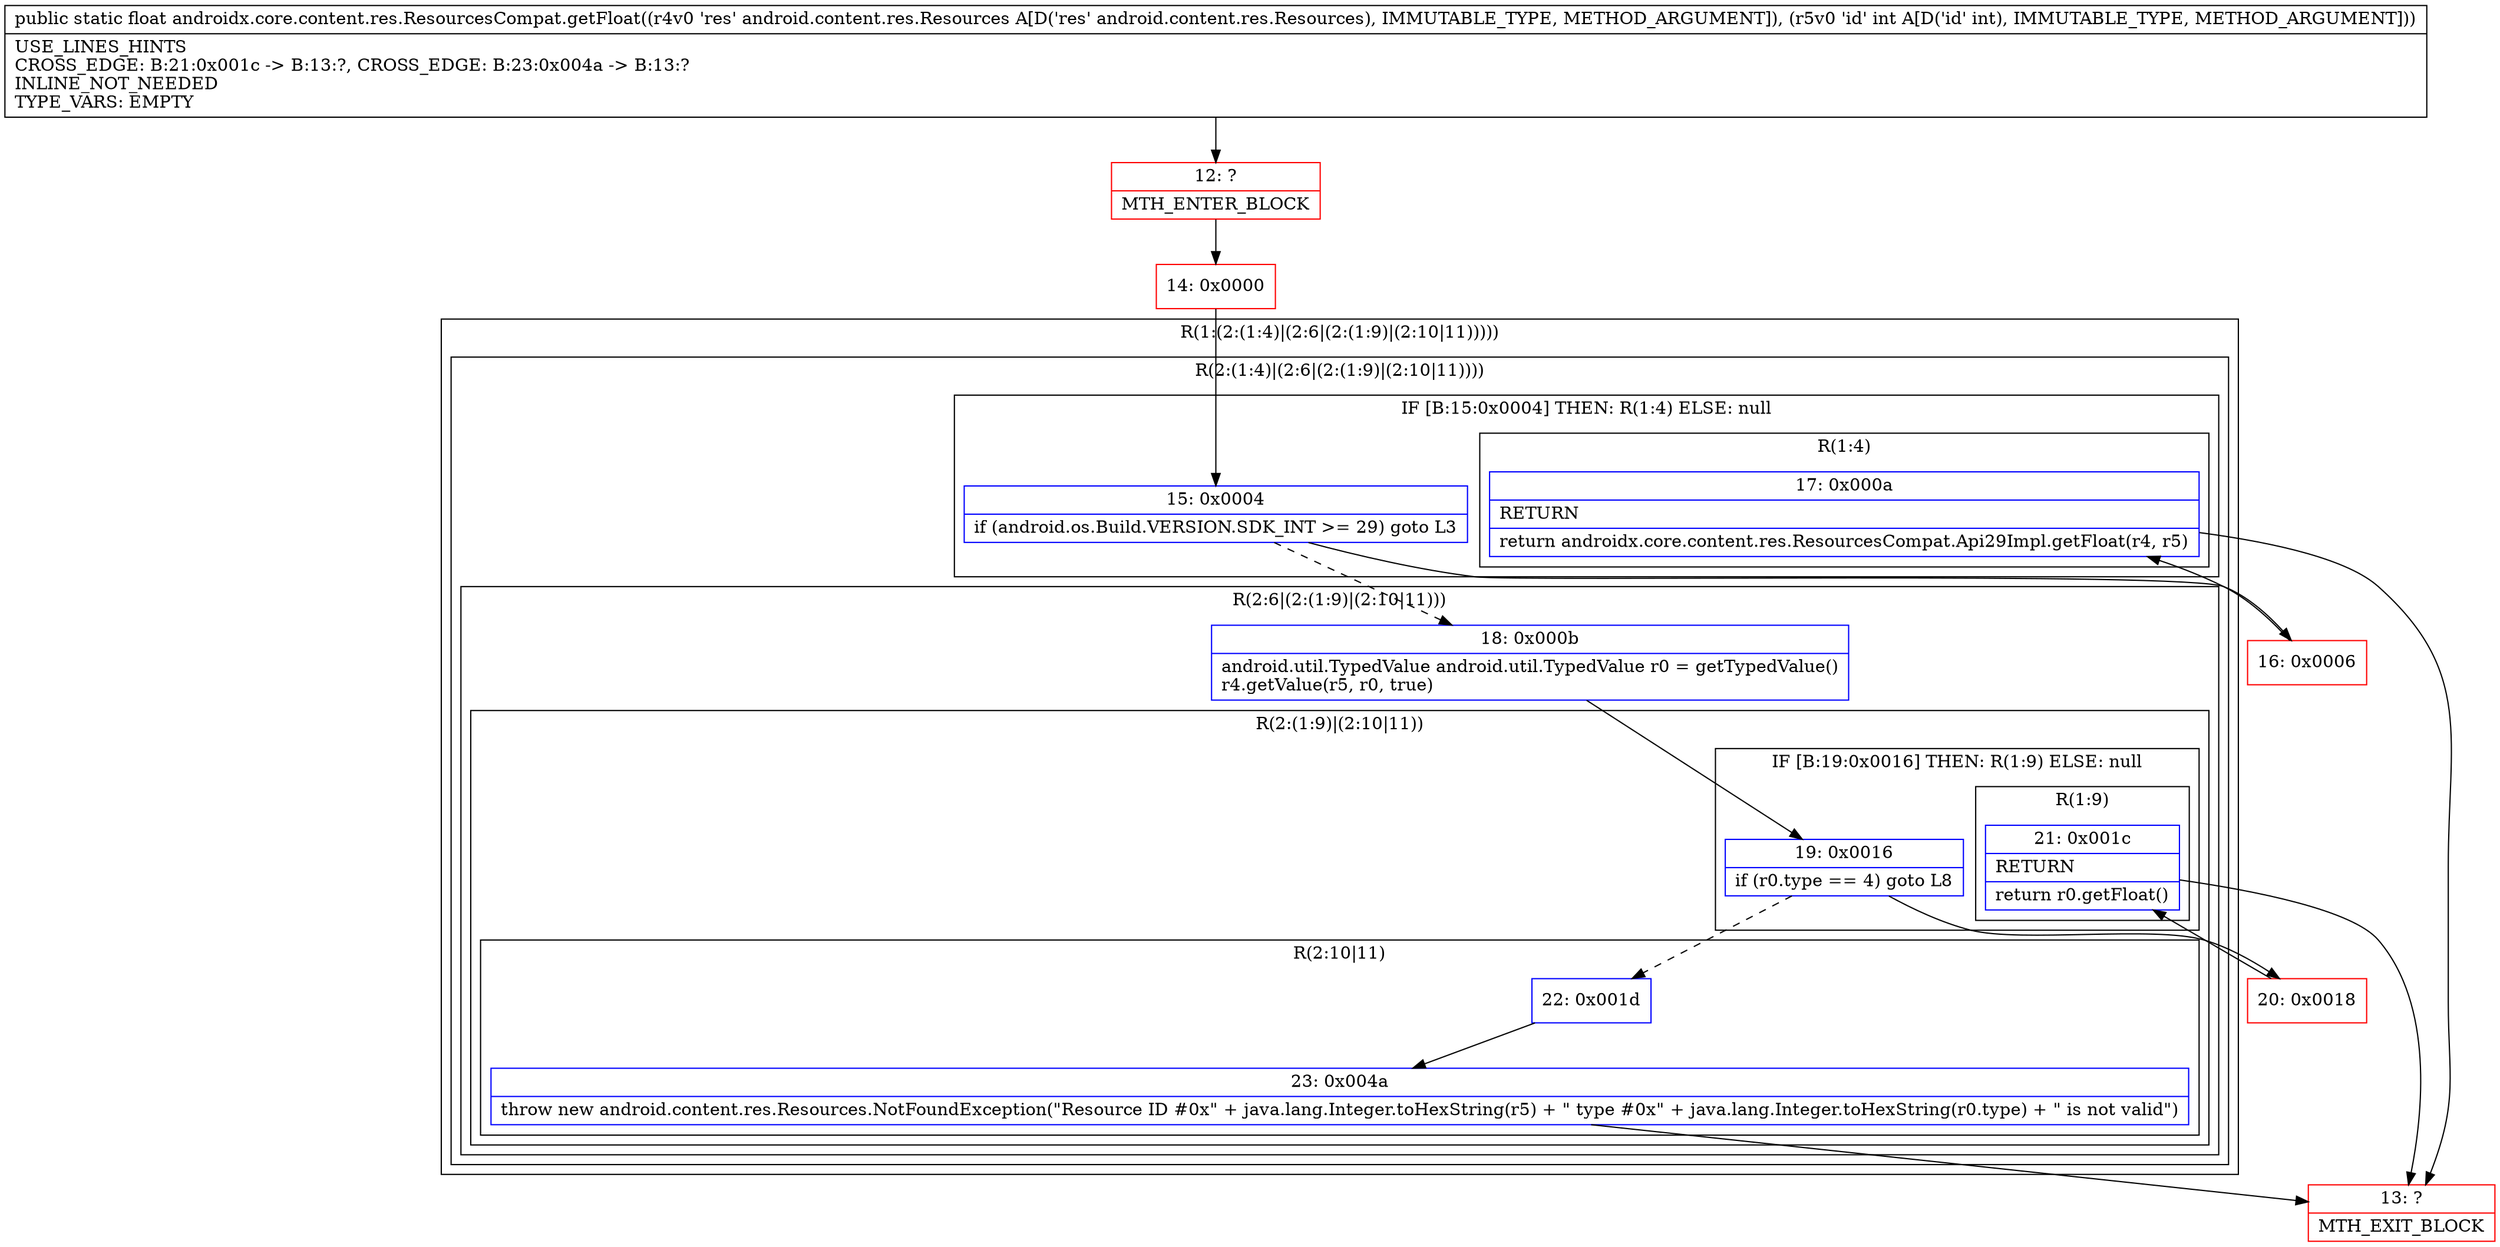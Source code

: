 digraph "CFG forandroidx.core.content.res.ResourcesCompat.getFloat(Landroid\/content\/res\/Resources;I)F" {
subgraph cluster_Region_1628105774 {
label = "R(1:(2:(1:4)|(2:6|(2:(1:9)|(2:10|11)))))";
node [shape=record,color=blue];
subgraph cluster_Region_166897211 {
label = "R(2:(1:4)|(2:6|(2:(1:9)|(2:10|11))))";
node [shape=record,color=blue];
subgraph cluster_IfRegion_661731216 {
label = "IF [B:15:0x0004] THEN: R(1:4) ELSE: null";
node [shape=record,color=blue];
Node_15 [shape=record,label="{15\:\ 0x0004|if (android.os.Build.VERSION.SDK_INT \>= 29) goto L3\l}"];
subgraph cluster_Region_497375974 {
label = "R(1:4)";
node [shape=record,color=blue];
Node_17 [shape=record,label="{17\:\ 0x000a|RETURN\l|return androidx.core.content.res.ResourcesCompat.Api29Impl.getFloat(r4, r5)\l}"];
}
}
subgraph cluster_Region_1727305882 {
label = "R(2:6|(2:(1:9)|(2:10|11)))";
node [shape=record,color=blue];
Node_18 [shape=record,label="{18\:\ 0x000b|android.util.TypedValue android.util.TypedValue r0 = getTypedValue()\lr4.getValue(r5, r0, true)\l}"];
subgraph cluster_Region_729329376 {
label = "R(2:(1:9)|(2:10|11))";
node [shape=record,color=blue];
subgraph cluster_IfRegion_112276759 {
label = "IF [B:19:0x0016] THEN: R(1:9) ELSE: null";
node [shape=record,color=blue];
Node_19 [shape=record,label="{19\:\ 0x0016|if (r0.type == 4) goto L8\l}"];
subgraph cluster_Region_1028125359 {
label = "R(1:9)";
node [shape=record,color=blue];
Node_21 [shape=record,label="{21\:\ 0x001c|RETURN\l|return r0.getFloat()\l}"];
}
}
subgraph cluster_Region_418696845 {
label = "R(2:10|11)";
node [shape=record,color=blue];
Node_22 [shape=record,label="{22\:\ 0x001d}"];
Node_23 [shape=record,label="{23\:\ 0x004a|throw new android.content.res.Resources.NotFoundException(\"Resource ID #0x\" + java.lang.Integer.toHexString(r5) + \" type #0x\" + java.lang.Integer.toHexString(r0.type) + \" is not valid\")\l}"];
}
}
}
}
}
Node_12 [shape=record,color=red,label="{12\:\ ?|MTH_ENTER_BLOCK\l}"];
Node_14 [shape=record,color=red,label="{14\:\ 0x0000}"];
Node_16 [shape=record,color=red,label="{16\:\ 0x0006}"];
Node_13 [shape=record,color=red,label="{13\:\ ?|MTH_EXIT_BLOCK\l}"];
Node_20 [shape=record,color=red,label="{20\:\ 0x0018}"];
MethodNode[shape=record,label="{public static float androidx.core.content.res.ResourcesCompat.getFloat((r4v0 'res' android.content.res.Resources A[D('res' android.content.res.Resources), IMMUTABLE_TYPE, METHOD_ARGUMENT]), (r5v0 'id' int A[D('id' int), IMMUTABLE_TYPE, METHOD_ARGUMENT]))  | USE_LINES_HINTS\lCROSS_EDGE: B:21:0x001c \-\> B:13:?, CROSS_EDGE: B:23:0x004a \-\> B:13:?\lINLINE_NOT_NEEDED\lTYPE_VARS: EMPTY\l}"];
MethodNode -> Node_12;Node_15 -> Node_16;
Node_15 -> Node_18[style=dashed];
Node_17 -> Node_13;
Node_18 -> Node_19;
Node_19 -> Node_20;
Node_19 -> Node_22[style=dashed];
Node_21 -> Node_13;
Node_22 -> Node_23;
Node_23 -> Node_13;
Node_12 -> Node_14;
Node_14 -> Node_15;
Node_16 -> Node_17;
Node_20 -> Node_21;
}

